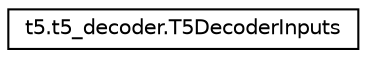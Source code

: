 digraph "Graphical Class Hierarchy"
{
 // LATEX_PDF_SIZE
  edge [fontname="Helvetica",fontsize="10",labelfontname="Helvetica",labelfontsize="10"];
  node [fontname="Helvetica",fontsize="10",shape=record];
  rankdir="LR";
  Node0 [label="t5.t5_decoder.T5DecoderInputs",height=0.2,width=0.4,color="black", fillcolor="white", style="filled",URL="$classt5_1_1t5__decoder_1_1T5DecoderInputs.html",tooltip=" "];
}
